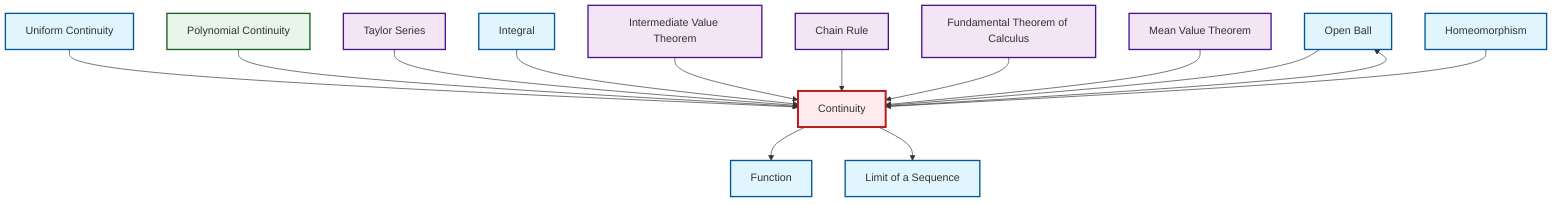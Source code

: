 graph TD
    classDef definition fill:#e1f5fe,stroke:#01579b,stroke-width:2px
    classDef theorem fill:#f3e5f5,stroke:#4a148c,stroke-width:2px
    classDef axiom fill:#fff3e0,stroke:#e65100,stroke-width:2px
    classDef example fill:#e8f5e9,stroke:#1b5e20,stroke-width:2px
    classDef current fill:#ffebee,stroke:#b71c1c,stroke-width:3px
    def-open-ball["Open Ball"]:::definition
    thm-taylor-series["Taylor Series"]:::theorem
    thm-chain-rule["Chain Rule"]:::theorem
    thm-fundamental-calculus["Fundamental Theorem of Calculus"]:::theorem
    def-homeomorphism["Homeomorphism"]:::definition
    def-integral["Integral"]:::definition
    ex-polynomial-continuity["Polynomial Continuity"]:::example
    def-continuity["Continuity"]:::definition
    def-limit["Limit of a Sequence"]:::definition
    def-function["Function"]:::definition
    thm-mean-value["Mean Value Theorem"]:::theorem
    thm-intermediate-value["Intermediate Value Theorem"]:::theorem
    def-uniform-continuity["Uniform Continuity"]:::definition
    def-uniform-continuity --> def-continuity
    def-continuity --> def-function
    ex-polynomial-continuity --> def-continuity
    thm-taylor-series --> def-continuity
    def-integral --> def-continuity
    def-continuity --> def-open-ball
    thm-intermediate-value --> def-continuity
    thm-chain-rule --> def-continuity
    thm-fundamental-calculus --> def-continuity
    def-continuity --> def-limit
    def-open-ball --> def-continuity
    thm-mean-value --> def-continuity
    def-homeomorphism --> def-continuity
    class def-continuity current